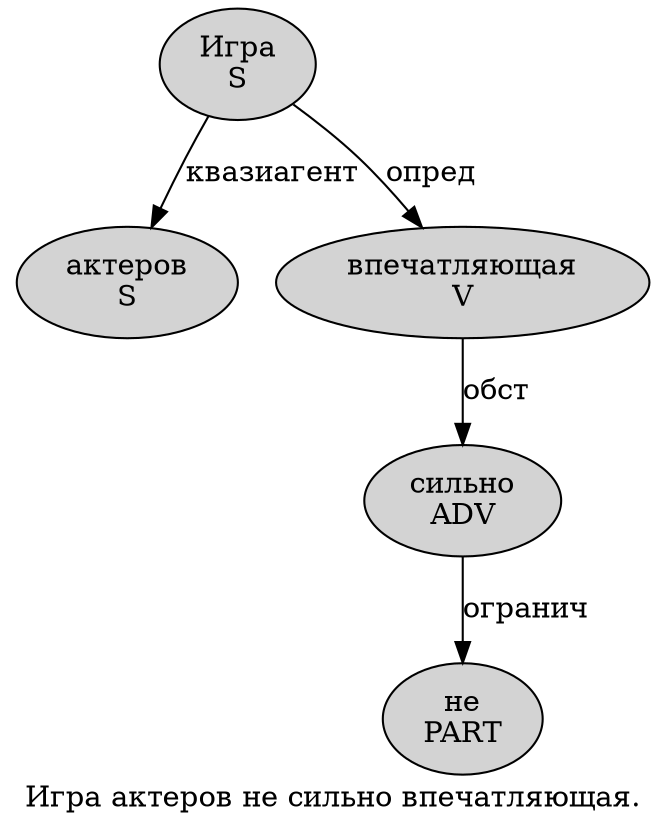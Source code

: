 digraph SENTENCE_2428 {
	graph [label="Игра актеров не сильно впечатляющая."]
	node [style=filled]
		0 [label="Игра
S" color="" fillcolor=lightgray penwidth=1 shape=ellipse]
		1 [label="актеров
S" color="" fillcolor=lightgray penwidth=1 shape=ellipse]
		2 [label="не
PART" color="" fillcolor=lightgray penwidth=1 shape=ellipse]
		3 [label="сильно
ADV" color="" fillcolor=lightgray penwidth=1 shape=ellipse]
		4 [label="впечатляющая
V" color="" fillcolor=lightgray penwidth=1 shape=ellipse]
			3 -> 2 [label="огранич"]
			0 -> 1 [label="квазиагент"]
			0 -> 4 [label="опред"]
			4 -> 3 [label="обст"]
}